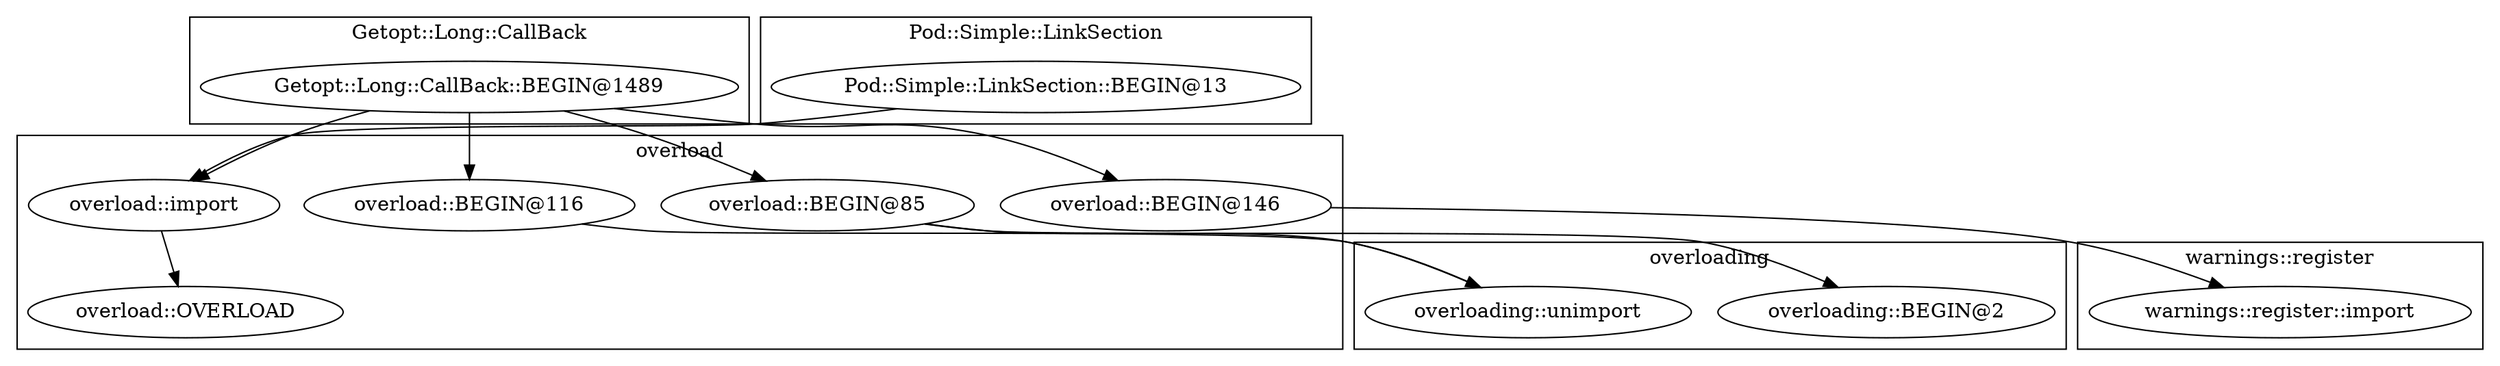 digraph {
graph [overlap=false]
subgraph cluster_Getopt_Long_CallBack {
	label="Getopt::Long::CallBack";
	"Getopt::Long::CallBack::BEGIN@1489";
}
subgraph cluster_overload {
	label="overload";
	"overload::OVERLOAD";
	"overload::BEGIN@116";
	"overload::BEGIN@146";
	"overload::import";
	"overload::BEGIN@85";
}
subgraph cluster_overloading {
	label="overloading";
	"overloading::BEGIN@2";
	"overloading::unimport";
}
subgraph cluster_warnings_register {
	label="warnings::register";
	"warnings::register::import";
}
subgraph cluster_Pod_Simple_LinkSection {
	label="Pod::Simple::LinkSection";
	"Pod::Simple::LinkSection::BEGIN@13";
}
"overload::import" -> "overload::OVERLOAD";
"Getopt::Long::CallBack::BEGIN@1489" -> "overload::BEGIN@85";
"overload::BEGIN@116" -> "overloading::unimport";
"overload::BEGIN@85" -> "overloading::unimport";
"Pod::Simple::LinkSection::BEGIN@13" -> "overload::import";
"Getopt::Long::CallBack::BEGIN@1489" -> "overload::import";
"Getopt::Long::CallBack::BEGIN@1489" -> "overload::BEGIN@116";
"Getopt::Long::CallBack::BEGIN@1489" -> "overload::BEGIN@146";
"overload::BEGIN@85" -> "overloading::BEGIN@2";
"overload::BEGIN@146" -> "warnings::register::import";
}
